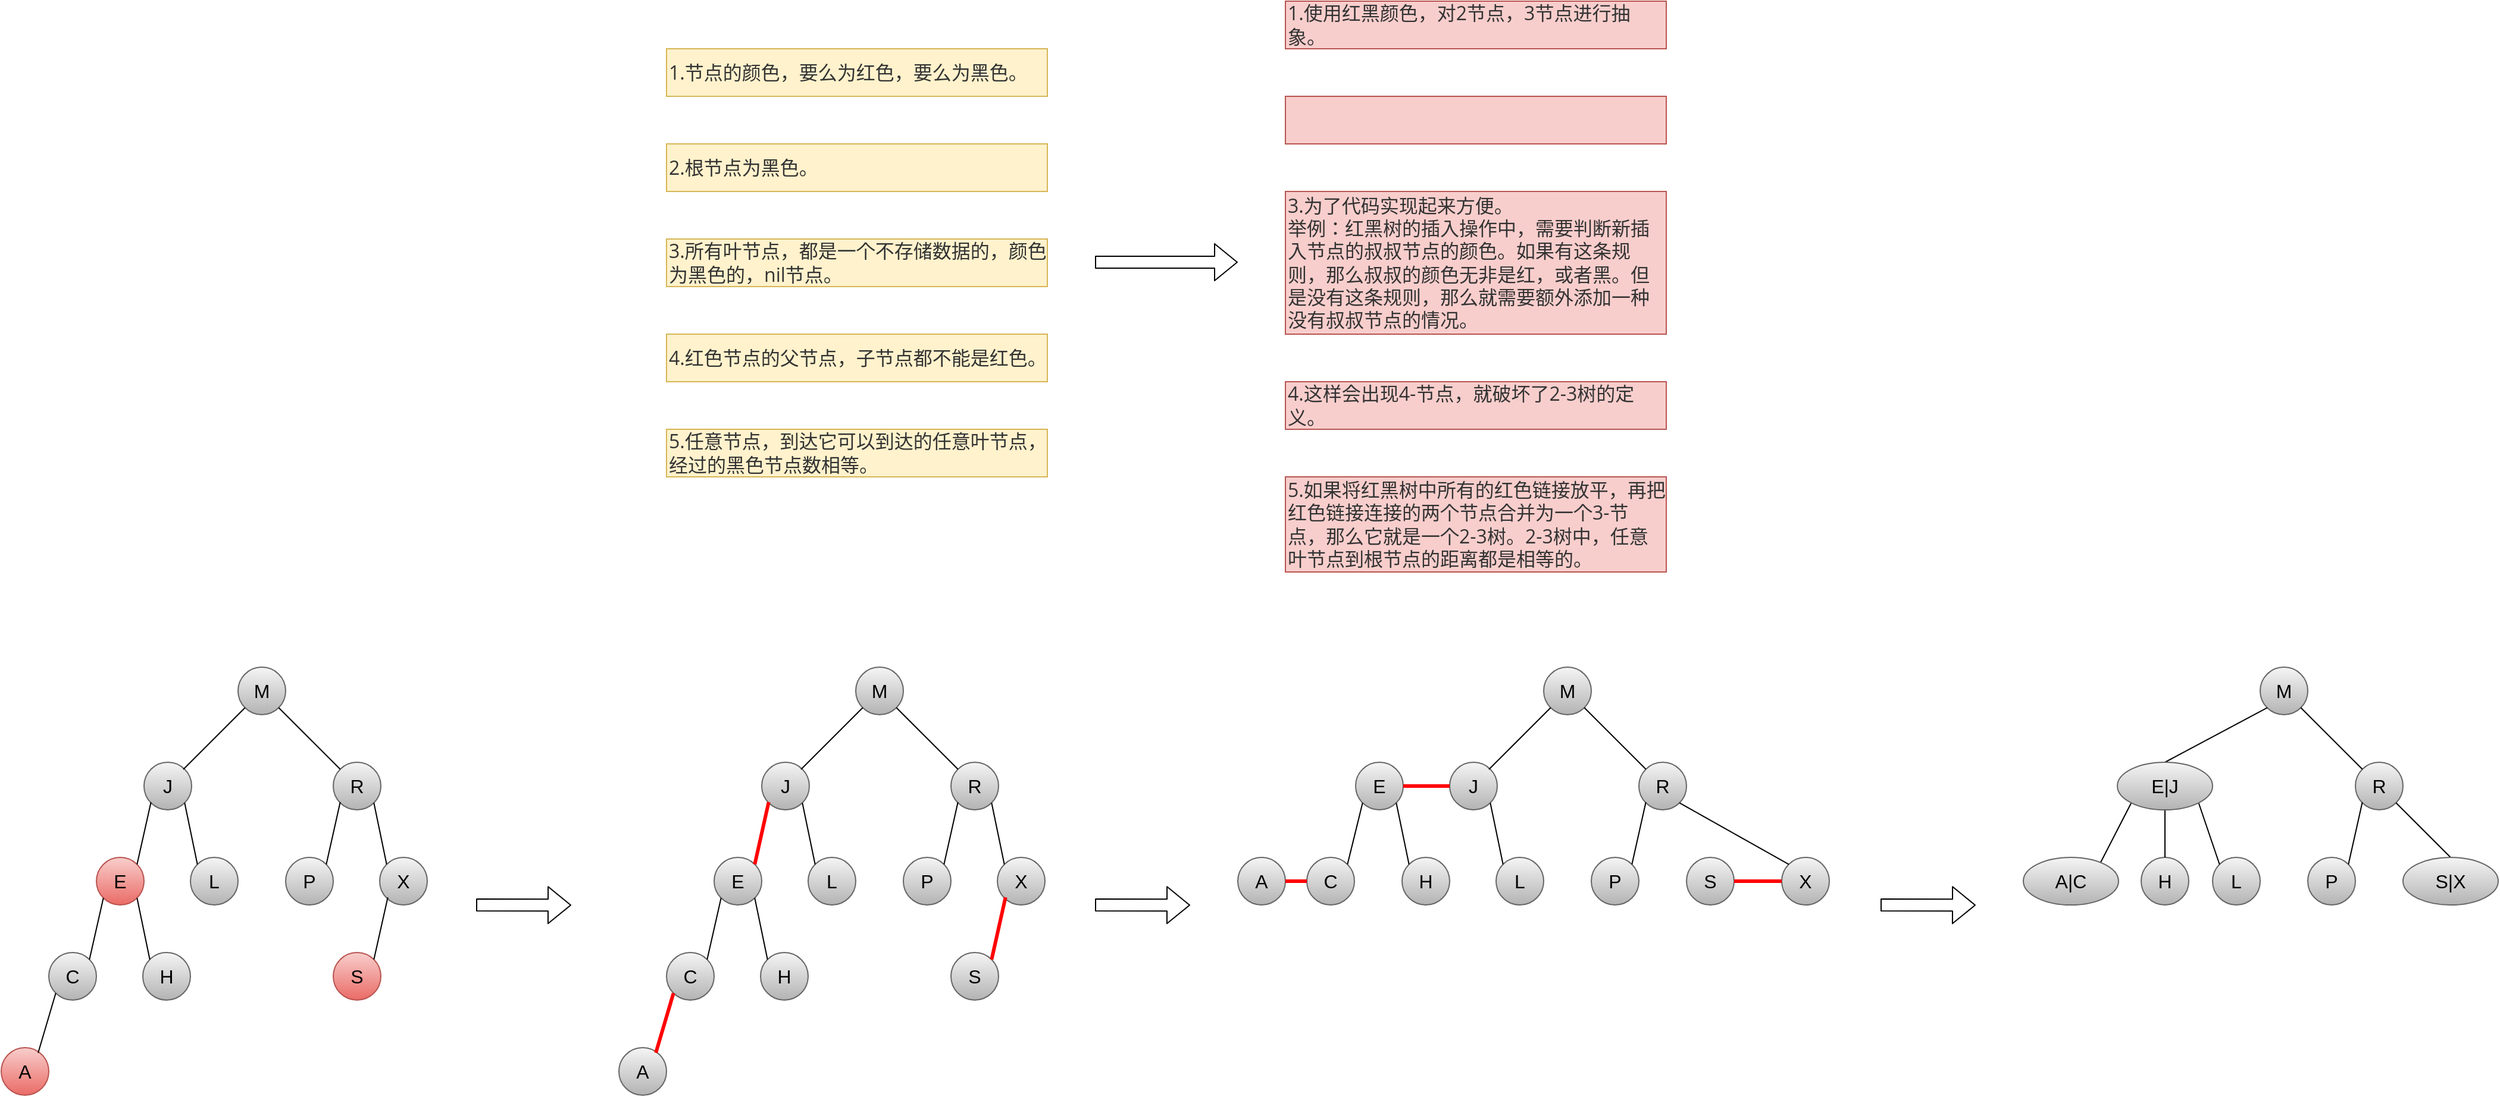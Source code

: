 <mxfile version="13.9.9" type="device"><diagram id="D_-NLpOzw5OBnJUSPMOU" name="第 1 页"><mxGraphModel dx="2858" dy="1174" grid="1" gridSize="10" guides="1" tooltips="1" connect="1" arrows="1" fold="1" page="1" pageScale="1" pageWidth="827" pageHeight="1169" math="0" shadow="0"><root><mxCell id="0"/><mxCell id="1" parent="0"/><mxCell id="lQUwVy30sZDo1qi6xEJi-1" value="&lt;span style=&quot;color: rgb(51, 51, 51); font-family: &amp;quot;open sans&amp;quot;, &amp;quot;clear sans&amp;quot;, &amp;quot;helvetica neue&amp;quot;, helvetica, arial, &amp;quot;segoe ui emoji&amp;quot;, sans-serif;&quot;&gt;1.节点的颜色，要么为红色，要么为黑色。&lt;/span&gt;" style="text;html=1;strokeColor=#d6b656;fillColor=#fff2cc;align=left;verticalAlign=middle;whiteSpace=wrap;rounded=0;fontSize=16;labelBackgroundColor=none;labelBorderColor=none;" vertex="1" parent="1"><mxGeometry x="160" y="200" width="320" height="40" as="geometry"/></mxCell><mxCell id="lQUwVy30sZDo1qi6xEJi-3" value="&lt;span style=&quot;color: rgb(51, 51, 51); font-family: &amp;quot;open sans&amp;quot;, &amp;quot;clear sans&amp;quot;, &amp;quot;helvetica neue&amp;quot;, helvetica, arial, &amp;quot;segoe ui emoji&amp;quot;, sans-serif;&quot;&gt;2.根节点为黑色。&lt;/span&gt;" style="text;html=1;strokeColor=#d6b656;fillColor=#fff2cc;align=left;verticalAlign=middle;whiteSpace=wrap;rounded=0;fontSize=16;labelBackgroundColor=none;labelBorderColor=none;" vertex="1" parent="1"><mxGeometry x="160" y="280" width="320" height="40" as="geometry"/></mxCell><mxCell id="lQUwVy30sZDo1qi6xEJi-4" value="&lt;span style=&quot;color: rgb(51 , 51 , 51) ; font-family: &amp;#34;open sans&amp;#34; , &amp;#34;clear sans&amp;#34; , &amp;#34;helvetica neue&amp;#34; , &amp;#34;helvetica&amp;#34; , &amp;#34;arial&amp;#34; , &amp;#34;segoe ui emoji&amp;#34; , sans-serif&quot;&gt;3.所有叶节点，都是一个不存储数据的，颜色为黑色的，nil节点。&lt;/span&gt;" style="text;html=1;strokeColor=#d6b656;fillColor=#fff2cc;align=left;verticalAlign=middle;whiteSpace=wrap;rounded=0;fontSize=16;labelBackgroundColor=none;labelBorderColor=none;" vertex="1" parent="1"><mxGeometry x="160" y="360" width="320" height="40" as="geometry"/></mxCell><mxCell id="lQUwVy30sZDo1qi6xEJi-5" value="&lt;span style=&quot;color: rgb(51 , 51 , 51) ; font-family: &amp;#34;open sans&amp;#34; , &amp;#34;clear sans&amp;#34; , &amp;#34;helvetica neue&amp;#34; , &amp;#34;helvetica&amp;#34; , &amp;#34;arial&amp;#34; , &amp;#34;segoe ui emoji&amp;#34; , sans-serif&quot;&gt;4.红色节点的父节点，子节点都不能是红色。&lt;/span&gt;" style="text;html=1;strokeColor=#d6b656;fillColor=#fff2cc;align=left;verticalAlign=middle;whiteSpace=wrap;rounded=0;fontSize=16;labelBackgroundColor=none;labelBorderColor=none;" vertex="1" parent="1"><mxGeometry x="160" y="440" width="320" height="40" as="geometry"/></mxCell><mxCell id="lQUwVy30sZDo1qi6xEJi-6" value="&lt;span style=&quot;color: rgb(51 , 51 , 51) ; font-family: &amp;#34;open sans&amp;#34; , &amp;#34;clear sans&amp;#34; , &amp;#34;helvetica neue&amp;#34; , &amp;#34;helvetica&amp;#34; , &amp;#34;arial&amp;#34; , &amp;#34;segoe ui emoji&amp;#34; , sans-serif&quot;&gt;5.任意节点，到达它可以到达的任意叶节点，经过的黑色节点数相等。&lt;/span&gt;" style="text;html=1;strokeColor=#d6b656;fillColor=#fff2cc;align=left;verticalAlign=middle;whiteSpace=wrap;rounded=0;fontSize=16;labelBackgroundColor=none;labelBorderColor=none;" vertex="1" parent="1"><mxGeometry x="160" y="520" width="320" height="40" as="geometry"/></mxCell><mxCell id="lQUwVy30sZDo1qi6xEJi-7" value="" style="shape=flexArrow;endArrow=classic;html=1;fontSize=16;" edge="1" parent="1"><mxGeometry width="50" height="50" relative="1" as="geometry"><mxPoint x="520" y="379.5" as="sourcePoint"/><mxPoint x="640" y="379.5" as="targetPoint"/></mxGeometry></mxCell><mxCell id="lQUwVy30sZDo1qi6xEJi-8" value="&lt;span style=&quot;color: rgb(51 , 51 , 51) ; font-family: &amp;#34;open sans&amp;#34; , &amp;#34;clear sans&amp;#34; , &amp;#34;helvetica neue&amp;#34; , &amp;#34;helvetica&amp;#34; , &amp;#34;arial&amp;#34; , &amp;#34;segoe ui emoji&amp;#34; , sans-serif&quot;&gt;1.使用红黑颜色，对2节点，3节点进行抽象。&lt;/span&gt;" style="text;html=1;strokeColor=#b85450;fillColor=#f8cecc;align=left;verticalAlign=middle;whiteSpace=wrap;rounded=0;fontSize=16;labelBackgroundColor=none;labelBorderColor=none;" vertex="1" parent="1"><mxGeometry x="680" y="160" width="320" height="40" as="geometry"/></mxCell><mxCell id="lQUwVy30sZDo1qi6xEJi-9" value="" style="text;html=1;strokeColor=#b85450;fillColor=#f8cecc;align=left;verticalAlign=middle;whiteSpace=wrap;rounded=0;fontSize=16;labelBackgroundColor=none;labelBorderColor=none;" vertex="1" parent="1"><mxGeometry x="680" y="240" width="320" height="40" as="geometry"/></mxCell><mxCell id="lQUwVy30sZDo1qi6xEJi-10" value="&lt;span style=&quot;color: rgb(51 , 51 , 51) ; font-family: &amp;#34;open sans&amp;#34; , &amp;#34;clear sans&amp;#34; , &amp;#34;helvetica neue&amp;#34; , &amp;#34;helvetica&amp;#34; , &amp;#34;arial&amp;#34; , &amp;#34;segoe ui emoji&amp;#34; , sans-serif&quot;&gt;3.为了代码实现起来方便。&lt;br&gt;举例：红黑树的插入操作中，需要判断新插入节点的叔叔节点的颜色。如果有这条规则，那么叔叔的颜色无非是红，或者黑。但是没有这条规则，那么就需要额外添加一种没有叔叔节点的情况。&lt;/span&gt;" style="text;html=1;strokeColor=#b85450;fillColor=#f8cecc;align=left;verticalAlign=middle;whiteSpace=wrap;rounded=0;fontSize=16;labelBackgroundColor=none;labelBorderColor=none;" vertex="1" parent="1"><mxGeometry x="680" y="320" width="320" height="120" as="geometry"/></mxCell><mxCell id="lQUwVy30sZDo1qi6xEJi-11" value="&lt;span style=&quot;color: rgb(51 , 51 , 51) ; font-family: &amp;#34;open sans&amp;#34; , &amp;#34;clear sans&amp;#34; , &amp;#34;helvetica neue&amp;#34; , &amp;#34;helvetica&amp;#34; , &amp;#34;arial&amp;#34; , &amp;#34;segoe ui emoji&amp;#34; , sans-serif&quot;&gt;4.这样会出现4-节点，就破坏了2-3树的定义。&lt;/span&gt;" style="text;html=1;strokeColor=#b85450;fillColor=#f8cecc;align=left;verticalAlign=middle;whiteSpace=wrap;rounded=0;fontSize=16;labelBackgroundColor=none;labelBorderColor=none;" vertex="1" parent="1"><mxGeometry x="680" y="480" width="320" height="40" as="geometry"/></mxCell><mxCell id="lQUwVy30sZDo1qi6xEJi-12" value="&lt;span style=&quot;color: rgb(51 , 51 , 51) ; font-family: &amp;#34;open sans&amp;#34; , &amp;#34;clear sans&amp;#34; , &amp;#34;helvetica neue&amp;#34; , &amp;#34;helvetica&amp;#34; , &amp;#34;arial&amp;#34; , &amp;#34;segoe ui emoji&amp;#34; , sans-serif&quot;&gt;5.如果将红黑树中所有的红色链接放平，再把红色链接连接的两个节点合并为一个3-节点，那么它就是一个2-3树。2-3树中，任意叶节点到根节点的距离都是相等的。&lt;/span&gt;" style="text;html=1;strokeColor=#b85450;fillColor=#f8cecc;align=left;verticalAlign=middle;whiteSpace=wrap;rounded=0;fontSize=16;labelBackgroundColor=none;labelBorderColor=none;" vertex="1" parent="1"><mxGeometry x="680" y="560" width="320" height="80" as="geometry"/></mxCell><mxCell id="lQUwVy30sZDo1qi6xEJi-13" value="J" style="ellipse;whiteSpace=wrap;html=1;labelBackgroundColor=none;fontSize=16;align=center;fillColor=#f5f5f5;strokeColor=#666666;gradientColor=#b3b3b3;" vertex="1" parent="1"><mxGeometry x="-279" y="800" width="40" height="40" as="geometry"/></mxCell><mxCell id="lQUwVy30sZDo1qi6xEJi-14" value="A" style="ellipse;whiteSpace=wrap;html=1;labelBackgroundColor=none;fontSize=16;align=center;fillColor=#f8cecc;strokeColor=#b85450;gradientColor=#ea6b66;" vertex="1" parent="1"><mxGeometry x="-399" y="1040" width="40" height="40" as="geometry"/></mxCell><mxCell id="lQUwVy30sZDo1qi6xEJi-15" value="C" style="ellipse;whiteSpace=wrap;html=1;labelBackgroundColor=none;fontSize=16;align=center;fillColor=#f5f5f5;strokeColor=#666666;gradientColor=#b3b3b3;" vertex="1" parent="1"><mxGeometry x="-359" y="960" width="40" height="40" as="geometry"/></mxCell><mxCell id="lQUwVy30sZDo1qi6xEJi-16" value="" style="endArrow=none;html=1;fontSize=16;exitX=0.776;exitY=0.109;exitDx=0;exitDy=0;entryX=0;entryY=1;entryDx=0;entryDy=0;exitPerimeter=0;" edge="1" parent="1" source="lQUwVy30sZDo1qi6xEJi-14" target="lQUwVy30sZDo1qi6xEJi-15"><mxGeometry width="50" height="50" relative="1" as="geometry"><mxPoint x="-400" y="1010" as="sourcePoint"/><mxPoint x="-350" y="960" as="targetPoint"/></mxGeometry></mxCell><mxCell id="lQUwVy30sZDo1qi6xEJi-17" value="E" style="ellipse;whiteSpace=wrap;html=1;labelBackgroundColor=none;fontSize=16;align=center;fillColor=#f8cecc;strokeColor=#b85450;gradientColor=#ea6b66;" vertex="1" parent="1"><mxGeometry x="-319" y="880" width="40" height="40" as="geometry"/></mxCell><mxCell id="lQUwVy30sZDo1qi6xEJi-18" value="" style="endArrow=none;html=1;fontSize=16;exitX=1;exitY=0;exitDx=0;exitDy=0;entryX=0;entryY=1;entryDx=0;entryDy=0;" edge="1" parent="1" source="lQUwVy30sZDo1qi6xEJi-15" target="lQUwVy30sZDo1qi6xEJi-17"><mxGeometry width="50" height="50" relative="1" as="geometry"><mxPoint x="-324.82" y="965.11" as="sourcePoint"/><mxPoint x="-310" y="915" as="targetPoint"/></mxGeometry></mxCell><mxCell id="lQUwVy30sZDo1qi6xEJi-19" value="" style="endArrow=none;html=1;fontSize=16;exitX=1;exitY=0;exitDx=0;exitDy=0;entryX=0.146;entryY=0.84;entryDx=0;entryDy=0;entryPerimeter=0;" edge="1" parent="1" source="lQUwVy30sZDo1qi6xEJi-17" target="lQUwVy30sZDo1qi6xEJi-13"><mxGeometry width="50" height="50" relative="1" as="geometry"><mxPoint x="-293.82" y="880" as="sourcePoint"/><mxPoint x="-279.002" y="829.782" as="targetPoint"/></mxGeometry></mxCell><mxCell id="lQUwVy30sZDo1qi6xEJi-20" value="M" style="ellipse;whiteSpace=wrap;html=1;labelBackgroundColor=none;fontSize=16;align=center;fillColor=#f5f5f5;strokeColor=#666666;gradientColor=#b3b3b3;" vertex="1" parent="1"><mxGeometry x="-200" y="720" width="40" height="40" as="geometry"/></mxCell><mxCell id="lQUwVy30sZDo1qi6xEJi-21" value="" style="endArrow=none;html=1;fontSize=16;entryX=0;entryY=1;entryDx=0;entryDy=0;" edge="1" parent="1" target="lQUwVy30sZDo1qi6xEJi-20"><mxGeometry width="50" height="50" relative="1" as="geometry"><mxPoint x="-246" y="806" as="sourcePoint"/><mxPoint x="-228.3" y="750" as="targetPoint"/></mxGeometry></mxCell><mxCell id="lQUwVy30sZDo1qi6xEJi-22" value="H" style="ellipse;whiteSpace=wrap;html=1;labelBackgroundColor=none;fontSize=16;align=center;fillColor=#f5f5f5;strokeColor=#666666;gradientColor=#b3b3b3;" vertex="1" parent="1"><mxGeometry x="-280" y="960" width="40" height="40" as="geometry"/></mxCell><mxCell id="lQUwVy30sZDo1qi6xEJi-23" value="" style="endArrow=none;html=1;fontSize=16;exitX=0;exitY=0;exitDx=0;exitDy=0;entryX=1;entryY=1;entryDx=0;entryDy=0;" edge="1" parent="1" source="lQUwVy30sZDo1qi6xEJi-22" target="lQUwVy30sZDo1qi6xEJi-17"><mxGeometry width="50" height="50" relative="1" as="geometry"><mxPoint x="-314.858" y="975.858" as="sourcePoint"/><mxPoint x="-303.142" y="924.142" as="targetPoint"/></mxGeometry></mxCell><mxCell id="lQUwVy30sZDo1qi6xEJi-24" value="L" style="ellipse;whiteSpace=wrap;html=1;labelBackgroundColor=none;fontSize=16;align=center;fillColor=#f5f5f5;strokeColor=#666666;gradientColor=#b3b3b3;" vertex="1" parent="1"><mxGeometry x="-240" y="880" width="40" height="40" as="geometry"/></mxCell><mxCell id="lQUwVy30sZDo1qi6xEJi-25" value="" style="endArrow=none;html=1;fontSize=16;exitX=0;exitY=0;exitDx=0;exitDy=0;entryX=1;entryY=1;entryDx=0;entryDy=0;" edge="1" parent="1" source="lQUwVy30sZDo1qi6xEJi-24"><mxGeometry width="50" height="50" relative="1" as="geometry"><mxPoint x="-274.858" y="895.858" as="sourcePoint"/><mxPoint x="-244.858" y="834.142" as="targetPoint"/></mxGeometry></mxCell><mxCell id="lQUwVy30sZDo1qi6xEJi-26" value="R" style="ellipse;whiteSpace=wrap;html=1;labelBackgroundColor=none;fontSize=16;align=center;fillColor=#f5f5f5;strokeColor=#666666;gradientColor=#b3b3b3;" vertex="1" parent="1"><mxGeometry x="-120" y="800" width="40" height="40" as="geometry"/></mxCell><mxCell id="lQUwVy30sZDo1qi6xEJi-27" value="P" style="ellipse;whiteSpace=wrap;html=1;labelBackgroundColor=none;fontSize=16;align=center;fillColor=#f5f5f5;strokeColor=#666666;gradientColor=#b3b3b3;" vertex="1" parent="1"><mxGeometry x="-160" y="880" width="40" height="40" as="geometry"/></mxCell><mxCell id="lQUwVy30sZDo1qi6xEJi-28" value="" style="endArrow=none;html=1;fontSize=16;exitX=1;exitY=0;exitDx=0;exitDy=0;entryX=0.146;entryY=0.84;entryDx=0;entryDy=0;entryPerimeter=0;" edge="1" parent="1" source="lQUwVy30sZDo1qi6xEJi-27" target="lQUwVy30sZDo1qi6xEJi-26"><mxGeometry width="50" height="50" relative="1" as="geometry"><mxPoint x="-134.82" y="880" as="sourcePoint"/><mxPoint x="-120.002" y="829.782" as="targetPoint"/></mxGeometry></mxCell><mxCell id="lQUwVy30sZDo1qi6xEJi-29" value="X" style="ellipse;whiteSpace=wrap;html=1;labelBackgroundColor=none;fontSize=16;align=center;fillColor=#f5f5f5;strokeColor=#666666;gradientColor=#b3b3b3;" vertex="1" parent="1"><mxGeometry x="-81" y="880" width="40" height="40" as="geometry"/></mxCell><mxCell id="lQUwVy30sZDo1qi6xEJi-30" value="" style="endArrow=none;html=1;fontSize=16;exitX=0;exitY=0;exitDx=0;exitDy=0;entryX=1;entryY=1;entryDx=0;entryDy=0;" edge="1" parent="1" source="lQUwVy30sZDo1qi6xEJi-29"><mxGeometry width="50" height="50" relative="1" as="geometry"><mxPoint x="-115.858" y="895.858" as="sourcePoint"/><mxPoint x="-85.858" y="834.142" as="targetPoint"/></mxGeometry></mxCell><mxCell id="lQUwVy30sZDo1qi6xEJi-31" value="S" style="ellipse;whiteSpace=wrap;html=1;labelBackgroundColor=none;fontSize=16;align=center;fillColor=#f8cecc;strokeColor=#b85450;gradientColor=#ea6b66;" vertex="1" parent="1"><mxGeometry x="-120" y="960" width="40" height="40" as="geometry"/></mxCell><mxCell id="lQUwVy30sZDo1qi6xEJi-32" value="" style="endArrow=none;html=1;fontSize=16;exitX=1;exitY=0;exitDx=0;exitDy=0;entryX=0.146;entryY=0.84;entryDx=0;entryDy=0;entryPerimeter=0;" edge="1" parent="1" source="lQUwVy30sZDo1qi6xEJi-31"><mxGeometry width="50" height="50" relative="1" as="geometry"><mxPoint x="-94.82" y="960" as="sourcePoint"/><mxPoint x="-74.16" y="913.6" as="targetPoint"/></mxGeometry></mxCell><mxCell id="lQUwVy30sZDo1qi6xEJi-33" value="" style="endArrow=none;html=1;fontSize=16;entryX=1;entryY=1;entryDx=0;entryDy=0;exitX=0;exitY=0;exitDx=0;exitDy=0;" edge="1" parent="1" source="lQUwVy30sZDo1qi6xEJi-26" target="lQUwVy30sZDo1qi6xEJi-20"><mxGeometry width="50" height="50" relative="1" as="geometry"><mxPoint x="-236" y="816" as="sourcePoint"/><mxPoint x="-184.142" y="764.142" as="targetPoint"/></mxGeometry></mxCell><mxCell id="lQUwVy30sZDo1qi6xEJi-34" value="J" style="ellipse;whiteSpace=wrap;html=1;labelBackgroundColor=none;fontSize=16;align=center;fillColor=#f5f5f5;strokeColor=#666666;gradientColor=#b3b3b3;" vertex="1" parent="1"><mxGeometry x="240" y="800" width="40" height="40" as="geometry"/></mxCell><mxCell id="lQUwVy30sZDo1qi6xEJi-35" value="A" style="ellipse;whiteSpace=wrap;html=1;labelBackgroundColor=none;fontSize=16;align=center;fillColor=#f5f5f5;strokeColor=#666666;gradientColor=#b3b3b3;" vertex="1" parent="1"><mxGeometry x="120" y="1040" width="40" height="40" as="geometry"/></mxCell><mxCell id="lQUwVy30sZDo1qi6xEJi-36" value="C" style="ellipse;whiteSpace=wrap;html=1;labelBackgroundColor=none;fontSize=16;align=center;fillColor=#f5f5f5;strokeColor=#666666;gradientColor=#b3b3b3;" vertex="1" parent="1"><mxGeometry x="160" y="960" width="40" height="40" as="geometry"/></mxCell><mxCell id="lQUwVy30sZDo1qi6xEJi-37" value="" style="endArrow=none;html=1;fontSize=16;exitX=0.776;exitY=0.109;exitDx=0;exitDy=0;entryX=0;entryY=1;entryDx=0;entryDy=0;exitPerimeter=0;strokeWidth=3;strokeColor=#FF0000;" edge="1" parent="1" source="lQUwVy30sZDo1qi6xEJi-35" target="lQUwVy30sZDo1qi6xEJi-36"><mxGeometry width="50" height="50" relative="1" as="geometry"><mxPoint x="119" y="1010" as="sourcePoint"/><mxPoint x="169" y="960" as="targetPoint"/></mxGeometry></mxCell><mxCell id="lQUwVy30sZDo1qi6xEJi-38" value="E" style="ellipse;whiteSpace=wrap;html=1;labelBackgroundColor=none;fontSize=16;align=center;fillColor=#f5f5f5;strokeColor=#666666;gradientColor=#b3b3b3;" vertex="1" parent="1"><mxGeometry x="200" y="880" width="40" height="40" as="geometry"/></mxCell><mxCell id="lQUwVy30sZDo1qi6xEJi-39" value="" style="endArrow=none;html=1;fontSize=16;exitX=1;exitY=0;exitDx=0;exitDy=0;entryX=0;entryY=1;entryDx=0;entryDy=0;" edge="1" parent="1" source="lQUwVy30sZDo1qi6xEJi-36" target="lQUwVy30sZDo1qi6xEJi-38"><mxGeometry width="50" height="50" relative="1" as="geometry"><mxPoint x="194.18" y="965.11" as="sourcePoint"/><mxPoint x="209" y="915" as="targetPoint"/></mxGeometry></mxCell><mxCell id="lQUwVy30sZDo1qi6xEJi-40" value="" style="endArrow=none;html=1;fontSize=16;exitX=1;exitY=0;exitDx=0;exitDy=0;entryX=0.146;entryY=0.84;entryDx=0;entryDy=0;entryPerimeter=0;strokeWidth=3;strokeColor=#FF0000;" edge="1" parent="1" source="lQUwVy30sZDo1qi6xEJi-38" target="lQUwVy30sZDo1qi6xEJi-34"><mxGeometry width="50" height="50" relative="1" as="geometry"><mxPoint x="225.18" y="880" as="sourcePoint"/><mxPoint x="239.998" y="829.782" as="targetPoint"/></mxGeometry></mxCell><mxCell id="lQUwVy30sZDo1qi6xEJi-41" value="M" style="ellipse;whiteSpace=wrap;html=1;labelBackgroundColor=none;fontSize=16;align=center;fillColor=#f5f5f5;strokeColor=#666666;gradientColor=#b3b3b3;" vertex="1" parent="1"><mxGeometry x="319" y="720" width="40" height="40" as="geometry"/></mxCell><mxCell id="lQUwVy30sZDo1qi6xEJi-42" value="" style="endArrow=none;html=1;fontSize=16;entryX=0;entryY=1;entryDx=0;entryDy=0;" edge="1" parent="1" target="lQUwVy30sZDo1qi6xEJi-41"><mxGeometry width="50" height="50" relative="1" as="geometry"><mxPoint x="273" y="806" as="sourcePoint"/><mxPoint x="290.7" y="750" as="targetPoint"/></mxGeometry></mxCell><mxCell id="lQUwVy30sZDo1qi6xEJi-43" value="H" style="ellipse;whiteSpace=wrap;html=1;labelBackgroundColor=none;fontSize=16;align=center;fillColor=#f5f5f5;strokeColor=#666666;gradientColor=#b3b3b3;" vertex="1" parent="1"><mxGeometry x="239" y="960" width="40" height="40" as="geometry"/></mxCell><mxCell id="lQUwVy30sZDo1qi6xEJi-44" value="" style="endArrow=none;html=1;fontSize=16;exitX=0;exitY=0;exitDx=0;exitDy=0;entryX=1;entryY=1;entryDx=0;entryDy=0;" edge="1" parent="1" source="lQUwVy30sZDo1qi6xEJi-43" target="lQUwVy30sZDo1qi6xEJi-38"><mxGeometry width="50" height="50" relative="1" as="geometry"><mxPoint x="204.142" y="975.858" as="sourcePoint"/><mxPoint x="215.858" y="924.142" as="targetPoint"/></mxGeometry></mxCell><mxCell id="lQUwVy30sZDo1qi6xEJi-45" value="L" style="ellipse;whiteSpace=wrap;html=1;labelBackgroundColor=none;fontSize=16;align=center;fillColor=#f5f5f5;strokeColor=#666666;gradientColor=#b3b3b3;" vertex="1" parent="1"><mxGeometry x="279" y="880" width="40" height="40" as="geometry"/></mxCell><mxCell id="lQUwVy30sZDo1qi6xEJi-46" value="" style="endArrow=none;html=1;fontSize=16;exitX=0;exitY=0;exitDx=0;exitDy=0;entryX=1;entryY=1;entryDx=0;entryDy=0;" edge="1" parent="1" source="lQUwVy30sZDo1qi6xEJi-45"><mxGeometry width="50" height="50" relative="1" as="geometry"><mxPoint x="244.142" y="895.858" as="sourcePoint"/><mxPoint x="274.142" y="834.142" as="targetPoint"/></mxGeometry></mxCell><mxCell id="lQUwVy30sZDo1qi6xEJi-47" value="R" style="ellipse;whiteSpace=wrap;html=1;labelBackgroundColor=none;fontSize=16;align=center;fillColor=#f5f5f5;strokeColor=#666666;gradientColor=#b3b3b3;" vertex="1" parent="1"><mxGeometry x="399" y="800" width="40" height="40" as="geometry"/></mxCell><mxCell id="lQUwVy30sZDo1qi6xEJi-48" value="P" style="ellipse;whiteSpace=wrap;html=1;labelBackgroundColor=none;fontSize=16;align=center;fillColor=#f5f5f5;strokeColor=#666666;gradientColor=#b3b3b3;" vertex="1" parent="1"><mxGeometry x="359" y="880" width="40" height="40" as="geometry"/></mxCell><mxCell id="lQUwVy30sZDo1qi6xEJi-49" value="" style="endArrow=none;html=1;fontSize=16;exitX=1;exitY=0;exitDx=0;exitDy=0;entryX=0.146;entryY=0.84;entryDx=0;entryDy=0;entryPerimeter=0;" edge="1" parent="1" source="lQUwVy30sZDo1qi6xEJi-48" target="lQUwVy30sZDo1qi6xEJi-47"><mxGeometry width="50" height="50" relative="1" as="geometry"><mxPoint x="384.18" y="880" as="sourcePoint"/><mxPoint x="398.998" y="829.782" as="targetPoint"/></mxGeometry></mxCell><mxCell id="lQUwVy30sZDo1qi6xEJi-50" value="X" style="ellipse;whiteSpace=wrap;html=1;labelBackgroundColor=none;fontSize=16;align=center;fillColor=#f5f5f5;strokeColor=#666666;gradientColor=#b3b3b3;" vertex="1" parent="1"><mxGeometry x="438" y="880" width="40" height="40" as="geometry"/></mxCell><mxCell id="lQUwVy30sZDo1qi6xEJi-51" value="" style="endArrow=none;html=1;fontSize=16;exitX=0;exitY=0;exitDx=0;exitDy=0;entryX=1;entryY=1;entryDx=0;entryDy=0;" edge="1" parent="1" source="lQUwVy30sZDo1qi6xEJi-50"><mxGeometry width="50" height="50" relative="1" as="geometry"><mxPoint x="403.142" y="895.858" as="sourcePoint"/><mxPoint x="433.142" y="834.142" as="targetPoint"/></mxGeometry></mxCell><mxCell id="lQUwVy30sZDo1qi6xEJi-52" value="S" style="ellipse;whiteSpace=wrap;html=1;labelBackgroundColor=none;fontSize=16;align=center;fillColor=#f5f5f5;strokeColor=#666666;gradientColor=#b3b3b3;" vertex="1" parent="1"><mxGeometry x="399" y="960" width="40" height="40" as="geometry"/></mxCell><mxCell id="lQUwVy30sZDo1qi6xEJi-53" value="" style="endArrow=none;html=1;fontSize=16;exitX=1;exitY=0;exitDx=0;exitDy=0;entryX=0.146;entryY=0.84;entryDx=0;entryDy=0;entryPerimeter=0;strokeWidth=3;strokeColor=#FF0000;" edge="1" parent="1" source="lQUwVy30sZDo1qi6xEJi-52"><mxGeometry width="50" height="50" relative="1" as="geometry"><mxPoint x="424.18" y="960" as="sourcePoint"/><mxPoint x="444.84" y="913.6" as="targetPoint"/></mxGeometry></mxCell><mxCell id="lQUwVy30sZDo1qi6xEJi-54" value="" style="endArrow=none;html=1;fontSize=16;entryX=1;entryY=1;entryDx=0;entryDy=0;exitX=0;exitY=0;exitDx=0;exitDy=0;" edge="1" parent="1" source="lQUwVy30sZDo1qi6xEJi-47" target="lQUwVy30sZDo1qi6xEJi-41"><mxGeometry width="50" height="50" relative="1" as="geometry"><mxPoint x="283" y="816" as="sourcePoint"/><mxPoint x="334.858" y="764.142" as="targetPoint"/></mxGeometry></mxCell><mxCell id="lQUwVy30sZDo1qi6xEJi-56" value="J" style="ellipse;whiteSpace=wrap;html=1;labelBackgroundColor=none;fontSize=16;align=center;fillColor=#f5f5f5;strokeColor=#666666;gradientColor=#b3b3b3;" vertex="1" parent="1"><mxGeometry x="818" y="800" width="40" height="40" as="geometry"/></mxCell><mxCell id="lQUwVy30sZDo1qi6xEJi-57" value="A" style="ellipse;whiteSpace=wrap;html=1;labelBackgroundColor=none;fontSize=16;align=center;fillColor=#f5f5f5;strokeColor=#666666;gradientColor=#b3b3b3;" vertex="1" parent="1"><mxGeometry x="640" y="880" width="40" height="40" as="geometry"/></mxCell><mxCell id="lQUwVy30sZDo1qi6xEJi-58" value="C" style="ellipse;whiteSpace=wrap;html=1;labelBackgroundColor=none;fontSize=16;align=center;fillColor=#f5f5f5;strokeColor=#666666;gradientColor=#b3b3b3;" vertex="1" parent="1"><mxGeometry x="698" y="880" width="40" height="40" as="geometry"/></mxCell><mxCell id="lQUwVy30sZDo1qi6xEJi-59" value="" style="endArrow=none;html=1;fontSize=16;exitX=1;exitY=0.5;exitDx=0;exitDy=0;entryX=0;entryY=0.5;entryDx=0;entryDy=0;strokeWidth=3;strokeColor=#FF0000;" edge="1" parent="1" source="lQUwVy30sZDo1qi6xEJi-57" target="lQUwVy30sZDo1qi6xEJi-58"><mxGeometry width="50" height="50" relative="1" as="geometry"><mxPoint x="697" y="1010" as="sourcePoint"/><mxPoint x="747" y="960" as="targetPoint"/></mxGeometry></mxCell><mxCell id="lQUwVy30sZDo1qi6xEJi-60" value="E" style="ellipse;whiteSpace=wrap;html=1;labelBackgroundColor=none;fontSize=16;align=center;fillColor=#f5f5f5;strokeColor=#666666;gradientColor=#b3b3b3;" vertex="1" parent="1"><mxGeometry x="739" y="800" width="40" height="40" as="geometry"/></mxCell><mxCell id="lQUwVy30sZDo1qi6xEJi-61" value="" style="endArrow=none;html=1;fontSize=16;exitX=1;exitY=0;exitDx=0;exitDy=0;entryX=0;entryY=1;entryDx=0;entryDy=0;" edge="1" parent="1" source="lQUwVy30sZDo1qi6xEJi-58" target="lQUwVy30sZDo1qi6xEJi-60"><mxGeometry width="50" height="50" relative="1" as="geometry"><mxPoint x="772.18" y="965.11" as="sourcePoint"/><mxPoint x="787" y="915" as="targetPoint"/></mxGeometry></mxCell><mxCell id="lQUwVy30sZDo1qi6xEJi-62" value="" style="endArrow=none;html=1;fontSize=16;exitX=1;exitY=0.5;exitDx=0;exitDy=0;entryX=0;entryY=0.5;entryDx=0;entryDy=0;strokeWidth=3;strokeColor=#FF0000;" edge="1" parent="1" source="lQUwVy30sZDo1qi6xEJi-60" target="lQUwVy30sZDo1qi6xEJi-56"><mxGeometry width="50" height="50" relative="1" as="geometry"><mxPoint x="803.18" y="880" as="sourcePoint"/><mxPoint x="817.998" y="829.782" as="targetPoint"/></mxGeometry></mxCell><mxCell id="lQUwVy30sZDo1qi6xEJi-63" value="M" style="ellipse;whiteSpace=wrap;html=1;labelBackgroundColor=none;fontSize=16;align=center;fillColor=#f5f5f5;strokeColor=#666666;gradientColor=#b3b3b3;" vertex="1" parent="1"><mxGeometry x="897" y="720" width="40" height="40" as="geometry"/></mxCell><mxCell id="lQUwVy30sZDo1qi6xEJi-64" value="" style="endArrow=none;html=1;fontSize=16;entryX=0;entryY=1;entryDx=0;entryDy=0;" edge="1" parent="1" target="lQUwVy30sZDo1qi6xEJi-63"><mxGeometry width="50" height="50" relative="1" as="geometry"><mxPoint x="851" y="806" as="sourcePoint"/><mxPoint x="868.7" y="750" as="targetPoint"/></mxGeometry></mxCell><mxCell id="lQUwVy30sZDo1qi6xEJi-65" value="H" style="ellipse;whiteSpace=wrap;html=1;labelBackgroundColor=none;fontSize=16;align=center;fillColor=#f5f5f5;strokeColor=#666666;gradientColor=#b3b3b3;" vertex="1" parent="1"><mxGeometry x="778" y="880" width="40" height="40" as="geometry"/></mxCell><mxCell id="lQUwVy30sZDo1qi6xEJi-66" value="" style="endArrow=none;html=1;fontSize=16;exitX=0;exitY=0;exitDx=0;exitDy=0;entryX=1;entryY=1;entryDx=0;entryDy=0;" edge="1" parent="1" source="lQUwVy30sZDo1qi6xEJi-65" target="lQUwVy30sZDo1qi6xEJi-60"><mxGeometry width="50" height="50" relative="1" as="geometry"><mxPoint x="782.142" y="975.858" as="sourcePoint"/><mxPoint x="793.858" y="924.142" as="targetPoint"/></mxGeometry></mxCell><mxCell id="lQUwVy30sZDo1qi6xEJi-67" value="L" style="ellipse;whiteSpace=wrap;html=1;labelBackgroundColor=none;fontSize=16;align=center;fillColor=#f5f5f5;strokeColor=#666666;gradientColor=#b3b3b3;" vertex="1" parent="1"><mxGeometry x="857" y="880" width="40" height="40" as="geometry"/></mxCell><mxCell id="lQUwVy30sZDo1qi6xEJi-68" value="" style="endArrow=none;html=1;fontSize=16;exitX=0;exitY=0;exitDx=0;exitDy=0;entryX=1;entryY=1;entryDx=0;entryDy=0;" edge="1" parent="1" source="lQUwVy30sZDo1qi6xEJi-67"><mxGeometry width="50" height="50" relative="1" as="geometry"><mxPoint x="822.142" y="895.858" as="sourcePoint"/><mxPoint x="852.142" y="834.142" as="targetPoint"/></mxGeometry></mxCell><mxCell id="lQUwVy30sZDo1qi6xEJi-69" value="R" style="ellipse;whiteSpace=wrap;html=1;labelBackgroundColor=none;fontSize=16;align=center;fillColor=#f5f5f5;strokeColor=#666666;gradientColor=#b3b3b3;" vertex="1" parent="1"><mxGeometry x="977" y="800" width="40" height="40" as="geometry"/></mxCell><mxCell id="lQUwVy30sZDo1qi6xEJi-70" value="P" style="ellipse;whiteSpace=wrap;html=1;labelBackgroundColor=none;fontSize=16;align=center;fillColor=#f5f5f5;strokeColor=#666666;gradientColor=#b3b3b3;" vertex="1" parent="1"><mxGeometry x="937" y="880" width="40" height="40" as="geometry"/></mxCell><mxCell id="lQUwVy30sZDo1qi6xEJi-71" value="" style="endArrow=none;html=1;fontSize=16;exitX=1;exitY=0;exitDx=0;exitDy=0;entryX=0.146;entryY=0.84;entryDx=0;entryDy=0;entryPerimeter=0;" edge="1" parent="1" source="lQUwVy30sZDo1qi6xEJi-70" target="lQUwVy30sZDo1qi6xEJi-69"><mxGeometry width="50" height="50" relative="1" as="geometry"><mxPoint x="962.18" y="880" as="sourcePoint"/><mxPoint x="976.998" y="829.782" as="targetPoint"/></mxGeometry></mxCell><mxCell id="lQUwVy30sZDo1qi6xEJi-72" value="X" style="ellipse;whiteSpace=wrap;html=1;labelBackgroundColor=none;fontSize=16;align=center;fillColor=#f5f5f5;strokeColor=#666666;gradientColor=#b3b3b3;" vertex="1" parent="1"><mxGeometry x="1097" y="880" width="40" height="40" as="geometry"/></mxCell><mxCell id="lQUwVy30sZDo1qi6xEJi-73" value="" style="endArrow=none;html=1;fontSize=16;exitX=0;exitY=0;exitDx=0;exitDy=0;entryX=1;entryY=1;entryDx=0;entryDy=0;" edge="1" parent="1" source="lQUwVy30sZDo1qi6xEJi-72"><mxGeometry width="50" height="50" relative="1" as="geometry"><mxPoint x="981.142" y="895.858" as="sourcePoint"/><mxPoint x="1011.142" y="834.142" as="targetPoint"/></mxGeometry></mxCell><mxCell id="lQUwVy30sZDo1qi6xEJi-74" value="S" style="ellipse;whiteSpace=wrap;html=1;labelBackgroundColor=none;fontSize=16;align=center;fillColor=#f5f5f5;strokeColor=#666666;gradientColor=#b3b3b3;" vertex="1" parent="1"><mxGeometry x="1017" y="880" width="40" height="40" as="geometry"/></mxCell><mxCell id="lQUwVy30sZDo1qi6xEJi-75" value="" style="endArrow=none;html=1;fontSize=16;exitX=1;exitY=0.5;exitDx=0;exitDy=0;entryX=0;entryY=0.5;entryDx=0;entryDy=0;strokeWidth=3;strokeColor=#FF0000;" edge="1" parent="1" source="lQUwVy30sZDo1qi6xEJi-74" target="lQUwVy30sZDo1qi6xEJi-72"><mxGeometry width="50" height="50" relative="1" as="geometry"><mxPoint x="1083.18" y="960" as="sourcePoint"/><mxPoint x="1103.84" y="913.6" as="targetPoint"/></mxGeometry></mxCell><mxCell id="lQUwVy30sZDo1qi6xEJi-76" value="" style="endArrow=none;html=1;fontSize=16;entryX=1;entryY=1;entryDx=0;entryDy=0;exitX=0;exitY=0;exitDx=0;exitDy=0;" edge="1" parent="1" source="lQUwVy30sZDo1qi6xEJi-69" target="lQUwVy30sZDo1qi6xEJi-63"><mxGeometry width="50" height="50" relative="1" as="geometry"><mxPoint x="861" y="816" as="sourcePoint"/><mxPoint x="912.858" y="764.142" as="targetPoint"/></mxGeometry></mxCell><mxCell id="lQUwVy30sZDo1qi6xEJi-82" value="" style="endArrow=none;html=1;fontSize=16;exitX=0.807;exitY=0.126;exitDx=0;exitDy=0;entryX=0;entryY=1;entryDx=0;entryDy=0;exitPerimeter=0;" edge="1" parent="1" source="lQUwVy30sZDo1qi6xEJi-99" target="lQUwVy30sZDo1qi6xEJi-98"><mxGeometry width="50" height="50" relative="1" as="geometry"><mxPoint x="1374.142" y="885.858" as="sourcePoint"/><mxPoint x="1346.858" y="834.142" as="targetPoint"/></mxGeometry></mxCell><mxCell id="lQUwVy30sZDo1qi6xEJi-84" value="M" style="ellipse;whiteSpace=wrap;html=1;labelBackgroundColor=none;fontSize=16;align=center;fillColor=#f5f5f5;strokeColor=#666666;gradientColor=#b3b3b3;" vertex="1" parent="1"><mxGeometry x="1499" y="720" width="40" height="40" as="geometry"/></mxCell><mxCell id="lQUwVy30sZDo1qi6xEJi-85" value="" style="endArrow=none;html=1;fontSize=16;entryX=0;entryY=1;entryDx=0;entryDy=0;exitX=0.5;exitY=0;exitDx=0;exitDy=0;" edge="1" parent="1" target="lQUwVy30sZDo1qi6xEJi-84" source="lQUwVy30sZDo1qi6xEJi-98"><mxGeometry width="50" height="50" relative="1" as="geometry"><mxPoint x="1453" y="806" as="sourcePoint"/><mxPoint x="1470.7" y="750" as="targetPoint"/></mxGeometry></mxCell><mxCell id="lQUwVy30sZDo1qi6xEJi-86" value="H" style="ellipse;whiteSpace=wrap;html=1;labelBackgroundColor=none;fontSize=16;align=center;fillColor=#f5f5f5;strokeColor=#666666;gradientColor=#b3b3b3;" vertex="1" parent="1"><mxGeometry x="1399" y="880" width="40" height="40" as="geometry"/></mxCell><mxCell id="lQUwVy30sZDo1qi6xEJi-87" value="" style="endArrow=none;html=1;fontSize=16;exitX=0.5;exitY=0;exitDx=0;exitDy=0;entryX=0.5;entryY=1;entryDx=0;entryDy=0;" edge="1" parent="1" source="lQUwVy30sZDo1qi6xEJi-86" target="lQUwVy30sZDo1qi6xEJi-98"><mxGeometry width="50" height="50" relative="1" as="geometry"><mxPoint x="1384.142" y="975.858" as="sourcePoint"/><mxPoint x="1375.142" y="834.142" as="targetPoint"/></mxGeometry></mxCell><mxCell id="lQUwVy30sZDo1qi6xEJi-88" value="L" style="ellipse;whiteSpace=wrap;html=1;labelBackgroundColor=none;fontSize=16;align=center;fillColor=#f5f5f5;strokeColor=#666666;gradientColor=#b3b3b3;" vertex="1" parent="1"><mxGeometry x="1459" y="880" width="40" height="40" as="geometry"/></mxCell><mxCell id="lQUwVy30sZDo1qi6xEJi-89" value="" style="endArrow=none;html=1;fontSize=16;exitX=0;exitY=0;exitDx=0;exitDy=0;entryX=1;entryY=1;entryDx=0;entryDy=0;" edge="1" parent="1" source="lQUwVy30sZDo1qi6xEJi-88" target="lQUwVy30sZDo1qi6xEJi-98"><mxGeometry width="50" height="50" relative="1" as="geometry"><mxPoint x="1424.142" y="895.858" as="sourcePoint"/><mxPoint x="1454.142" y="834.142" as="targetPoint"/></mxGeometry></mxCell><mxCell id="lQUwVy30sZDo1qi6xEJi-90" value="R" style="ellipse;whiteSpace=wrap;html=1;labelBackgroundColor=none;fontSize=16;align=center;fillColor=#f5f5f5;strokeColor=#666666;gradientColor=#b3b3b3;" vertex="1" parent="1"><mxGeometry x="1579" y="800" width="40" height="40" as="geometry"/></mxCell><mxCell id="lQUwVy30sZDo1qi6xEJi-91" value="P" style="ellipse;whiteSpace=wrap;html=1;labelBackgroundColor=none;fontSize=16;align=center;fillColor=#f5f5f5;strokeColor=#666666;gradientColor=#b3b3b3;" vertex="1" parent="1"><mxGeometry x="1539" y="880" width="40" height="40" as="geometry"/></mxCell><mxCell id="lQUwVy30sZDo1qi6xEJi-92" value="" style="endArrow=none;html=1;fontSize=16;exitX=1;exitY=0;exitDx=0;exitDy=0;entryX=0.146;entryY=0.84;entryDx=0;entryDy=0;entryPerimeter=0;" edge="1" parent="1" source="lQUwVy30sZDo1qi6xEJi-91" target="lQUwVy30sZDo1qi6xEJi-90"><mxGeometry width="50" height="50" relative="1" as="geometry"><mxPoint x="1564.18" y="880" as="sourcePoint"/><mxPoint x="1578.998" y="829.782" as="targetPoint"/></mxGeometry></mxCell><mxCell id="lQUwVy30sZDo1qi6xEJi-94" value="" style="endArrow=none;html=1;fontSize=16;exitX=0.5;exitY=0;exitDx=0;exitDy=0;entryX=1;entryY=1;entryDx=0;entryDy=0;" edge="1" parent="1" source="lQUwVy30sZDo1qi6xEJi-100"><mxGeometry width="50" height="50" relative="1" as="geometry"><mxPoint x="1704.612" y="886.108" as="sourcePoint"/><mxPoint x="1613.142" y="834.142" as="targetPoint"/></mxGeometry></mxCell><mxCell id="lQUwVy30sZDo1qi6xEJi-97" value="" style="endArrow=none;html=1;fontSize=16;entryX=1;entryY=1;entryDx=0;entryDy=0;exitX=0;exitY=0;exitDx=0;exitDy=0;" edge="1" parent="1" source="lQUwVy30sZDo1qi6xEJi-90" target="lQUwVy30sZDo1qi6xEJi-84"><mxGeometry width="50" height="50" relative="1" as="geometry"><mxPoint x="1463" y="816" as="sourcePoint"/><mxPoint x="1514.858" y="764.142" as="targetPoint"/></mxGeometry></mxCell><mxCell id="lQUwVy30sZDo1qi6xEJi-98" value="E|J" style="ellipse;whiteSpace=wrap;html=1;labelBackgroundColor=none;fillColor=#f5f5f5;fontSize=16;align=center;gradientColor=#b3b3b3;strokeColor=#666666;" vertex="1" parent="1"><mxGeometry x="1379" y="800" width="80" height="40" as="geometry"/></mxCell><mxCell id="lQUwVy30sZDo1qi6xEJi-99" value="A|C" style="ellipse;whiteSpace=wrap;html=1;labelBackgroundColor=none;fillColor=#f5f5f5;fontSize=16;align=center;gradientColor=#b3b3b3;strokeColor=#666666;" vertex="1" parent="1"><mxGeometry x="1300" y="880" width="80" height="40" as="geometry"/></mxCell><mxCell id="lQUwVy30sZDo1qi6xEJi-100" value="S|X" style="ellipse;whiteSpace=wrap;html=1;labelBackgroundColor=none;fillColor=#f5f5f5;fontSize=16;align=center;gradientColor=#b3b3b3;strokeColor=#666666;" vertex="1" parent="1"><mxGeometry x="1619" y="880" width="80" height="40" as="geometry"/></mxCell><mxCell id="lQUwVy30sZDo1qi6xEJi-101" value="" style="shape=flexArrow;endArrow=classic;html=1;fontSize=16;" edge="1" parent="1"><mxGeometry width="50" height="50" relative="1" as="geometry"><mxPoint y="920" as="sourcePoint"/><mxPoint x="80" y="920.17" as="targetPoint"/></mxGeometry></mxCell><mxCell id="lQUwVy30sZDo1qi6xEJi-102" value="" style="shape=flexArrow;endArrow=classic;html=1;fontSize=16;" edge="1" parent="1"><mxGeometry width="50" height="50" relative="1" as="geometry"><mxPoint x="520" y="920" as="sourcePoint"/><mxPoint x="600" y="920.17" as="targetPoint"/></mxGeometry></mxCell><mxCell id="lQUwVy30sZDo1qi6xEJi-103" value="" style="shape=flexArrow;endArrow=classic;html=1;fontSize=16;" edge="1" parent="1"><mxGeometry width="50" height="50" relative="1" as="geometry"><mxPoint x="1180" y="920" as="sourcePoint"/><mxPoint x="1260" y="920.17" as="targetPoint"/></mxGeometry></mxCell></root></mxGraphModel></diagram></mxfile>